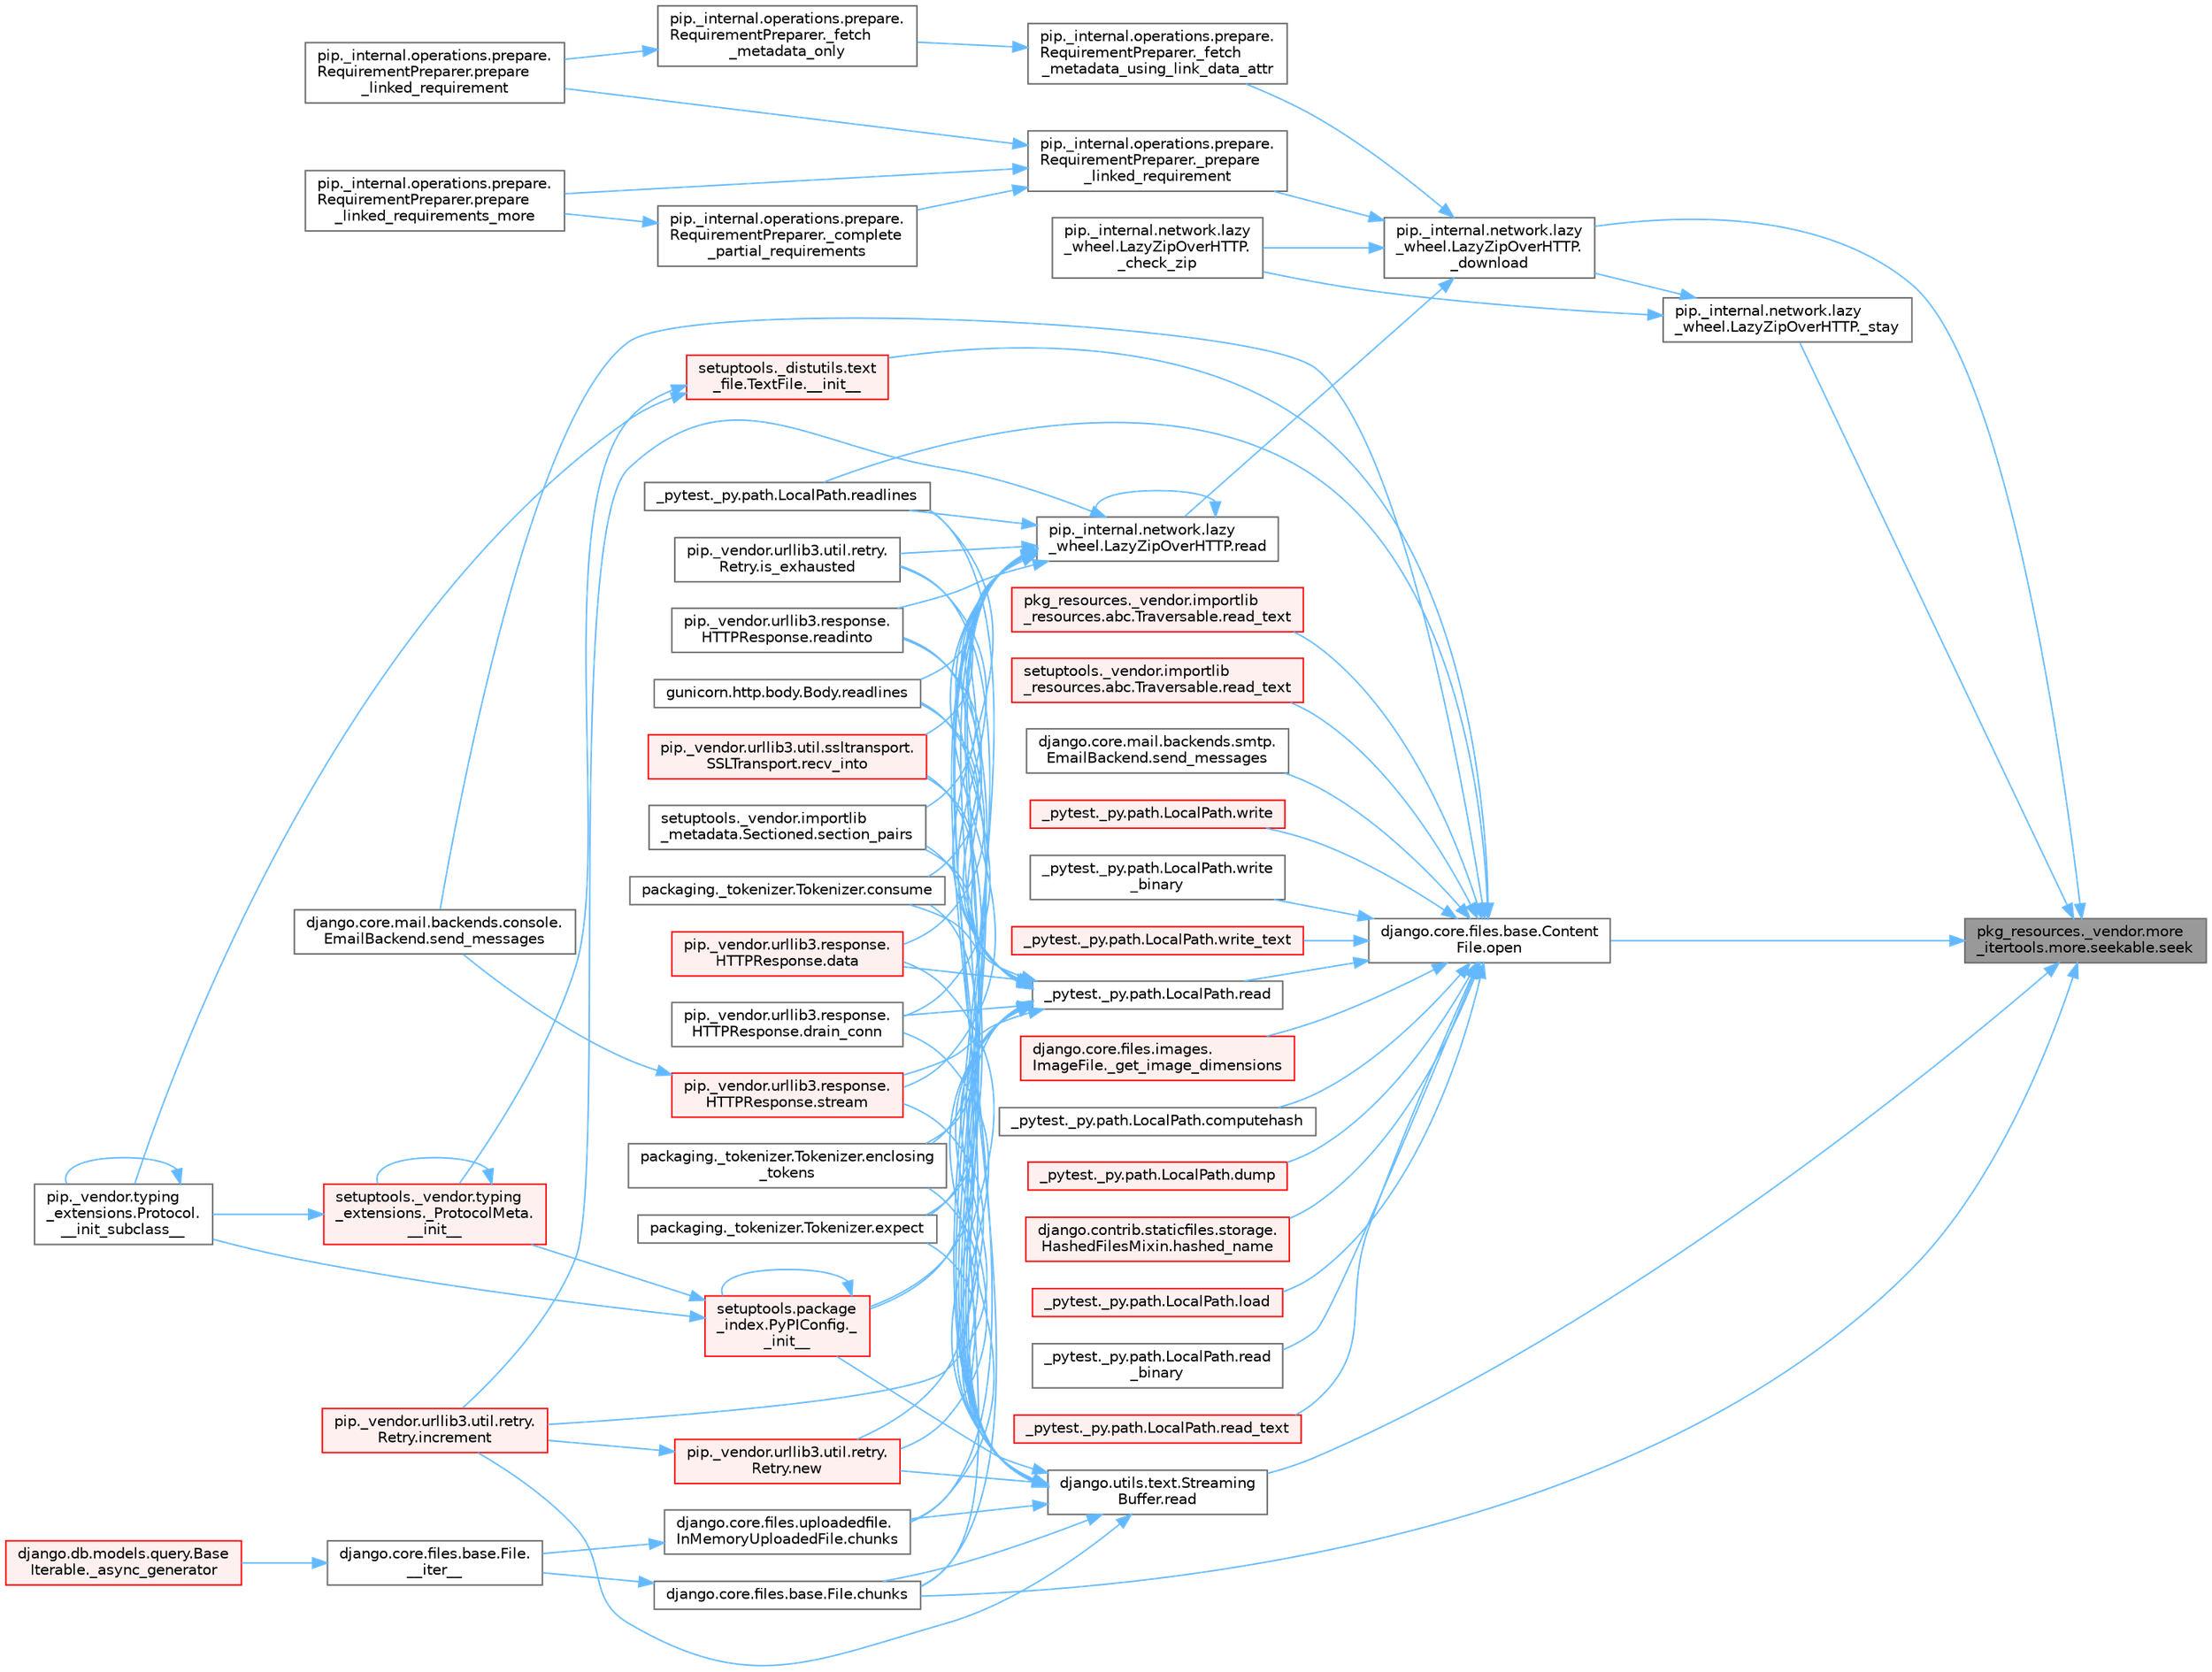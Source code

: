 digraph "pkg_resources._vendor.more_itertools.more.seekable.seek"
{
 // LATEX_PDF_SIZE
  bgcolor="transparent";
  edge [fontname=Helvetica,fontsize=10,labelfontname=Helvetica,labelfontsize=10];
  node [fontname=Helvetica,fontsize=10,shape=box,height=0.2,width=0.4];
  rankdir="RL";
  Node1 [id="Node000001",label="pkg_resources._vendor.more\l_itertools.more.seekable.seek",height=0.2,width=0.4,color="gray40", fillcolor="grey60", style="filled", fontcolor="black",tooltip=" "];
  Node1 -> Node2 [id="edge1_Node000001_Node000002",dir="back",color="steelblue1",style="solid",tooltip=" "];
  Node2 [id="Node000002",label="pip._internal.network.lazy\l_wheel.LazyZipOverHTTP.\l_download",height=0.2,width=0.4,color="grey40", fillcolor="white", style="filled",URL="$classpip_1_1__internal_1_1network_1_1lazy__wheel_1_1_lazy_zip_over_h_t_t_p.html#ad2434541dbceb1d56f3982d08a80a3ad",tooltip=" "];
  Node2 -> Node3 [id="edge2_Node000002_Node000003",dir="back",color="steelblue1",style="solid",tooltip=" "];
  Node3 [id="Node000003",label="pip._internal.network.lazy\l_wheel.LazyZipOverHTTP.\l_check_zip",height=0.2,width=0.4,color="grey40", fillcolor="white", style="filled",URL="$classpip_1_1__internal_1_1network_1_1lazy__wheel_1_1_lazy_zip_over_h_t_t_p.html#a488556c04cae72e3be28c1c04bf96667",tooltip=" "];
  Node2 -> Node4 [id="edge3_Node000002_Node000004",dir="back",color="steelblue1",style="solid",tooltip=" "];
  Node4 [id="Node000004",label="pip._internal.operations.prepare.\lRequirementPreparer._fetch\l_metadata_using_link_data_attr",height=0.2,width=0.4,color="grey40", fillcolor="white", style="filled",URL="$classpip_1_1__internal_1_1operations_1_1prepare_1_1_requirement_preparer.html#ae92578e6f2df74e25027d8f7ff89c0ce",tooltip=" "];
  Node4 -> Node5 [id="edge4_Node000004_Node000005",dir="back",color="steelblue1",style="solid",tooltip=" "];
  Node5 [id="Node000005",label="pip._internal.operations.prepare.\lRequirementPreparer._fetch\l_metadata_only",height=0.2,width=0.4,color="grey40", fillcolor="white", style="filled",URL="$classpip_1_1__internal_1_1operations_1_1prepare_1_1_requirement_preparer.html#aefe70fa4da92eccfe798e4a0585ed68c",tooltip=" "];
  Node5 -> Node6 [id="edge5_Node000005_Node000006",dir="back",color="steelblue1",style="solid",tooltip=" "];
  Node6 [id="Node000006",label="pip._internal.operations.prepare.\lRequirementPreparer.prepare\l_linked_requirement",height=0.2,width=0.4,color="grey40", fillcolor="white", style="filled",URL="$classpip_1_1__internal_1_1operations_1_1prepare_1_1_requirement_preparer.html#a8d120986c2bd2e9690aeb865f508be91",tooltip=" "];
  Node2 -> Node7 [id="edge6_Node000002_Node000007",dir="back",color="steelblue1",style="solid",tooltip=" "];
  Node7 [id="Node000007",label="pip._internal.operations.prepare.\lRequirementPreparer._prepare\l_linked_requirement",height=0.2,width=0.4,color="grey40", fillcolor="white", style="filled",URL="$classpip_1_1__internal_1_1operations_1_1prepare_1_1_requirement_preparer.html#a1dd825f0089e12140b034ff21ef38093",tooltip=" "];
  Node7 -> Node8 [id="edge7_Node000007_Node000008",dir="back",color="steelblue1",style="solid",tooltip=" "];
  Node8 [id="Node000008",label="pip._internal.operations.prepare.\lRequirementPreparer._complete\l_partial_requirements",height=0.2,width=0.4,color="grey40", fillcolor="white", style="filled",URL="$classpip_1_1__internal_1_1operations_1_1prepare_1_1_requirement_preparer.html#aab622d384cbec0045f3f25f5d9a38c47",tooltip=" "];
  Node8 -> Node9 [id="edge8_Node000008_Node000009",dir="back",color="steelblue1",style="solid",tooltip=" "];
  Node9 [id="Node000009",label="pip._internal.operations.prepare.\lRequirementPreparer.prepare\l_linked_requirements_more",height=0.2,width=0.4,color="grey40", fillcolor="white", style="filled",URL="$classpip_1_1__internal_1_1operations_1_1prepare_1_1_requirement_preparer.html#a396b18550205e1d5051fe34409545674",tooltip=" "];
  Node7 -> Node6 [id="edge9_Node000007_Node000006",dir="back",color="steelblue1",style="solid",tooltip=" "];
  Node7 -> Node9 [id="edge10_Node000007_Node000009",dir="back",color="steelblue1",style="solid",tooltip=" "];
  Node2 -> Node10 [id="edge11_Node000002_Node000010",dir="back",color="steelblue1",style="solid",tooltip=" "];
  Node10 [id="Node000010",label="pip._internal.network.lazy\l_wheel.LazyZipOverHTTP.read",height=0.2,width=0.4,color="grey40", fillcolor="white", style="filled",URL="$classpip_1_1__internal_1_1network_1_1lazy__wheel_1_1_lazy_zip_over_h_t_t_p.html#adb8837e292941df2568b4de4082ecf19",tooltip=" "];
  Node10 -> Node11 [id="edge12_Node000010_Node000011",dir="back",color="steelblue1",style="solid",tooltip=" "];
  Node11 [id="Node000011",label="setuptools.package\l_index.PyPIConfig._\l_init__",height=0.2,width=0.4,color="red", fillcolor="#FFF0F0", style="filled",URL="$classsetuptools_1_1package__index_1_1_py_p_i_config.html#aaaf43ad63ae6fe8ffed0e48774e437b6",tooltip=" "];
  Node11 -> Node12 [id="edge13_Node000011_Node000012",dir="back",color="steelblue1",style="solid",tooltip=" "];
  Node12 [id="Node000012",label="setuptools._vendor.typing\l_extensions._ProtocolMeta.\l__init__",height=0.2,width=0.4,color="red", fillcolor="#FFF0F0", style="filled",URL="$classsetuptools_1_1__vendor_1_1typing__extensions_1_1___protocol_meta.html#a7bbaff8ac6d19534b46bca363ee0b43a",tooltip=" "];
  Node12 -> Node12 [id="edge14_Node000012_Node000012",dir="back",color="steelblue1",style="solid",tooltip=" "];
  Node12 -> Node13 [id="edge15_Node000012_Node000013",dir="back",color="steelblue1",style="solid",tooltip=" "];
  Node13 [id="Node000013",label="pip._vendor.typing\l_extensions.Protocol.\l__init_subclass__",height=0.2,width=0.4,color="grey40", fillcolor="white", style="filled",URL="$classpip_1_1__vendor_1_1typing__extensions_1_1_protocol.html#a2916efc86cebb8aba6deb7fd30b33988",tooltip=" "];
  Node13 -> Node13 [id="edge16_Node000013_Node000013",dir="back",color="steelblue1",style="solid",tooltip=" "];
  Node11 -> Node11 [id="edge17_Node000011_Node000011",dir="back",color="steelblue1",style="solid",tooltip=" "];
  Node11 -> Node13 [id="edge18_Node000011_Node000013",dir="back",color="steelblue1",style="solid",tooltip=" "];
  Node10 -> Node43 [id="edge19_Node000010_Node000043",dir="back",color="steelblue1",style="solid",tooltip=" "];
  Node43 [id="Node000043",label="django.core.files.base.File.chunks",height=0.2,width=0.4,color="grey40", fillcolor="white", style="filled",URL="$classdjango_1_1core_1_1files_1_1base_1_1_file.html#ad17ccdad55ee2a18e7b9e3911ee8ebcb",tooltip=" "];
  Node43 -> Node44 [id="edge20_Node000043_Node000044",dir="back",color="steelblue1",style="solid",tooltip=" "];
  Node44 [id="Node000044",label="django.core.files.base.File.\l__iter__",height=0.2,width=0.4,color="grey40", fillcolor="white", style="filled",URL="$classdjango_1_1core_1_1files_1_1base_1_1_file.html#a94e9f6e2b4daf2db37d08c11ec8a4a7e",tooltip=" "];
  Node44 -> Node45 [id="edge21_Node000044_Node000045",dir="back",color="steelblue1",style="solid",tooltip=" "];
  Node45 [id="Node000045",label="django.db.models.query.Base\lIterable._async_generator",height=0.2,width=0.4,color="red", fillcolor="#FFF0F0", style="filled",URL="$classdjango_1_1db_1_1models_1_1query_1_1_base_iterable.html#a3ecc2267976bc6628d1fe84d78355144",tooltip=" "];
  Node10 -> Node47 [id="edge22_Node000010_Node000047",dir="back",color="steelblue1",style="solid",tooltip=" "];
  Node47 [id="Node000047",label="django.core.files.uploadedfile.\lInMemoryUploadedFile.chunks",height=0.2,width=0.4,color="grey40", fillcolor="white", style="filled",URL="$classdjango_1_1core_1_1files_1_1uploadedfile_1_1_in_memory_uploaded_file.html#adc0e015945bc5d33673ec1d0f2b73074",tooltip=" "];
  Node47 -> Node44 [id="edge23_Node000047_Node000044",dir="back",color="steelblue1",style="solid",tooltip=" "];
  Node10 -> Node48 [id="edge24_Node000010_Node000048",dir="back",color="steelblue1",style="solid",tooltip=" "];
  Node48 [id="Node000048",label="packaging._tokenizer.Tokenizer.consume",height=0.2,width=0.4,color="grey40", fillcolor="white", style="filled",URL="$classpackaging_1_1__tokenizer_1_1_tokenizer.html#aff74eaccaae690982aaaba5cb9a4d051",tooltip=" "];
  Node10 -> Node49 [id="edge25_Node000010_Node000049",dir="back",color="steelblue1",style="solid",tooltip=" "];
  Node49 [id="Node000049",label="pip._vendor.urllib3.response.\lHTTPResponse.data",height=0.2,width=0.4,color="red", fillcolor="#FFF0F0", style="filled",URL="$classpip_1_1__vendor_1_1urllib3_1_1response_1_1_h_t_t_p_response.html#abf3c538704803faf453331b0031f3bdd",tooltip=" "];
  Node10 -> Node751 [id="edge26_Node000010_Node000751",dir="back",color="steelblue1",style="solid",tooltip=" "];
  Node751 [id="Node000751",label="pip._vendor.urllib3.response.\lHTTPResponse.drain_conn",height=0.2,width=0.4,color="grey40", fillcolor="white", style="filled",URL="$classpip_1_1__vendor_1_1urllib3_1_1response_1_1_h_t_t_p_response.html#ad5ca98b71fbb5094f5db062b07b26eb1",tooltip=" "];
  Node10 -> Node752 [id="edge27_Node000010_Node000752",dir="back",color="steelblue1",style="solid",tooltip=" "];
  Node752 [id="Node000752",label="packaging._tokenizer.Tokenizer.enclosing\l_tokens",height=0.2,width=0.4,color="grey40", fillcolor="white", style="filled",URL="$classpackaging_1_1__tokenizer_1_1_tokenizer.html#a27f8cfa7a5ed91e0cba1923b9b18da3d",tooltip=" "];
  Node10 -> Node753 [id="edge28_Node000010_Node000753",dir="back",color="steelblue1",style="solid",tooltip=" "];
  Node753 [id="Node000753",label="packaging._tokenizer.Tokenizer.expect",height=0.2,width=0.4,color="grey40", fillcolor="white", style="filled",URL="$classpackaging_1_1__tokenizer_1_1_tokenizer.html#a151b21b99f387eddd422cd0dcf2064dd",tooltip=" "];
  Node10 -> Node473 [id="edge29_Node000010_Node000473",dir="back",color="steelblue1",style="solid",tooltip=" "];
  Node473 [id="Node000473",label="pip._vendor.urllib3.util.retry.\lRetry.increment",height=0.2,width=0.4,color="red", fillcolor="#FFF0F0", style="filled",URL="$classpip_1_1__vendor_1_1urllib3_1_1util_1_1retry_1_1_retry.html#a88dd993ccb2ef4b2bfa9ad0571374b12",tooltip=" "];
  Node10 -> Node754 [id="edge30_Node000010_Node000754",dir="back",color="steelblue1",style="solid",tooltip=" "];
  Node754 [id="Node000754",label="pip._vendor.urllib3.util.retry.\lRetry.is_exhausted",height=0.2,width=0.4,color="grey40", fillcolor="white", style="filled",URL="$classpip_1_1__vendor_1_1urllib3_1_1util_1_1retry_1_1_retry.html#ad8d42bd72e35f497daf9a0359560969d",tooltip=" "];
  Node10 -> Node755 [id="edge31_Node000010_Node000755",dir="back",color="steelblue1",style="solid",tooltip=" "];
  Node755 [id="Node000755",label="pip._vendor.urllib3.util.retry.\lRetry.new",height=0.2,width=0.4,color="red", fillcolor="#FFF0F0", style="filled",URL="$classpip_1_1__vendor_1_1urllib3_1_1util_1_1retry_1_1_retry.html#ab806585412b9d9b3c0d882fb4bd8d3c0",tooltip=" "];
  Node755 -> Node473 [id="edge32_Node000755_Node000473",dir="back",color="steelblue1",style="solid",tooltip=" "];
  Node10 -> Node10 [id="edge33_Node000010_Node000010",dir="back",color="steelblue1",style="solid",tooltip=" "];
  Node10 -> Node784 [id="edge34_Node000010_Node000784",dir="back",color="steelblue1",style="solid",tooltip=" "];
  Node784 [id="Node000784",label="pip._vendor.urllib3.response.\lHTTPResponse.readinto",height=0.2,width=0.4,color="grey40", fillcolor="white", style="filled",URL="$classpip_1_1__vendor_1_1urllib3_1_1response_1_1_h_t_t_p_response.html#a0988b6687696efed2e04f897eab47ac4",tooltip=" "];
  Node10 -> Node785 [id="edge35_Node000010_Node000785",dir="back",color="steelblue1",style="solid",tooltip=" "];
  Node785 [id="Node000785",label="_pytest._py.path.LocalPath.readlines",height=0.2,width=0.4,color="grey40", fillcolor="white", style="filled",URL="$class__pytest_1_1__py_1_1path_1_1_local_path.html#ab4ae86092b85919c6d43e793d049c3b3",tooltip=" "];
  Node10 -> Node786 [id="edge36_Node000010_Node000786",dir="back",color="steelblue1",style="solid",tooltip=" "];
  Node786 [id="Node000786",label="gunicorn.http.body.Body.readlines",height=0.2,width=0.4,color="grey40", fillcolor="white", style="filled",URL="$classgunicorn_1_1http_1_1body_1_1_body.html#adfec992d9fa8fbca15e35ea1ad4fae63",tooltip=" "];
  Node10 -> Node787 [id="edge37_Node000010_Node000787",dir="back",color="steelblue1",style="solid",tooltip=" "];
  Node787 [id="Node000787",label="pip._vendor.urllib3.util.ssltransport.\lSSLTransport.recv_into",height=0.2,width=0.4,color="red", fillcolor="#FFF0F0", style="filled",URL="$classpip_1_1__vendor_1_1urllib3_1_1util_1_1ssltransport_1_1_s_s_l_transport.html#a9d8da497d2fe869c1f3f9ad1de30fd0c",tooltip=" "];
  Node10 -> Node788 [id="edge38_Node000010_Node000788",dir="back",color="steelblue1",style="solid",tooltip=" "];
  Node788 [id="Node000788",label="setuptools._vendor.importlib\l_metadata.Sectioned.section_pairs",height=0.2,width=0.4,color="grey40", fillcolor="white", style="filled",URL="$classsetuptools_1_1__vendor_1_1importlib__metadata_1_1_sectioned.html#a1a649cd858c63bbcb2016883995ae6a7",tooltip=" "];
  Node10 -> Node193 [id="edge39_Node000010_Node000193",dir="back",color="steelblue1",style="solid",tooltip=" "];
  Node193 [id="Node000193",label="pip._vendor.urllib3.response.\lHTTPResponse.stream",height=0.2,width=0.4,color="red", fillcolor="#FFF0F0", style="filled",URL="$classpip_1_1__vendor_1_1urllib3_1_1response_1_1_h_t_t_p_response.html#a8d802b25f09dd341838a1d631ffc4f62",tooltip=" "];
  Node193 -> Node1302 [id="edge40_Node000193_Node001302",dir="back",color="steelblue1",style="solid",tooltip=" "];
  Node1302 [id="Node001302",label="django.core.mail.backends.console.\lEmailBackend.send_messages",height=0.2,width=0.4,color="grey40", fillcolor="white", style="filled",URL="$classdjango_1_1core_1_1mail_1_1backends_1_1console_1_1_email_backend.html#ae3c7f922df87a228638e98cbb97a3deb",tooltip=" "];
  Node1 -> Node1050 [id="edge41_Node000001_Node001050",dir="back",color="steelblue1",style="solid",tooltip=" "];
  Node1050 [id="Node001050",label="pip._internal.network.lazy\l_wheel.LazyZipOverHTTP._stay",height=0.2,width=0.4,color="grey40", fillcolor="white", style="filled",URL="$classpip_1_1__internal_1_1network_1_1lazy__wheel_1_1_lazy_zip_over_h_t_t_p.html#a757f463c119369d7ac94764fa5d8b053",tooltip=" "];
  Node1050 -> Node3 [id="edge42_Node001050_Node000003",dir="back",color="steelblue1",style="solid",tooltip=" "];
  Node1050 -> Node2 [id="edge43_Node001050_Node000002",dir="back",color="steelblue1",style="solid",tooltip=" "];
  Node1 -> Node43 [id="edge44_Node000001_Node000043",dir="back",color="steelblue1",style="solid",tooltip=" "];
  Node1 -> Node1051 [id="edge45_Node000001_Node001051",dir="back",color="steelblue1",style="solid",tooltip=" "];
  Node1051 [id="Node001051",label="django.core.files.base.Content\lFile.open",height=0.2,width=0.4,color="grey40", fillcolor="white", style="filled",URL="$classdjango_1_1core_1_1files_1_1base_1_1_content_file.html#a2d9c2fb349c078834c401c23b3b10250",tooltip=" "];
  Node1051 -> Node106 [id="edge46_Node001051_Node000106",dir="back",color="steelblue1",style="solid",tooltip=" "];
  Node106 [id="Node000106",label="setuptools._distutils.text\l_file.TextFile.__init__",height=0.2,width=0.4,color="red", fillcolor="#FFF0F0", style="filled",URL="$classsetuptools_1_1__distutils_1_1text__file_1_1_text_file.html#aeb26f34e394b4e658295391382cc8813",tooltip=" "];
  Node106 -> Node12 [id="edge47_Node000106_Node000012",dir="back",color="steelblue1",style="solid",tooltip=" "];
  Node106 -> Node13 [id="edge48_Node000106_Node000013",dir="back",color="steelblue1",style="solid",tooltip=" "];
  Node1051 -> Node107 [id="edge49_Node001051_Node000107",dir="back",color="steelblue1",style="solid",tooltip=" "];
  Node107 [id="Node000107",label="django.core.files.images.\lImageFile._get_image_dimensions",height=0.2,width=0.4,color="red", fillcolor="#FFF0F0", style="filled",URL="$classdjango_1_1core_1_1files_1_1images_1_1_image_file.html#a2832e2235f63c851f4652a4ea59ec924",tooltip=" "];
  Node1051 -> Node779 [id="edge50_Node001051_Node000779",dir="back",color="steelblue1",style="solid",tooltip=" "];
  Node779 [id="Node000779",label="_pytest._py.path.LocalPath.computehash",height=0.2,width=0.4,color="grey40", fillcolor="white", style="filled",URL="$class__pytest_1_1__py_1_1path_1_1_local_path.html#aa82d067bed26e6655d315d858254160b",tooltip=" "];
  Node1051 -> Node780 [id="edge51_Node001051_Node000780",dir="back",color="steelblue1",style="solid",tooltip=" "];
  Node780 [id="Node000780",label="_pytest._py.path.LocalPath.dump",height=0.2,width=0.4,color="red", fillcolor="#FFF0F0", style="filled",URL="$class__pytest_1_1__py_1_1path_1_1_local_path.html#a2f45e7b54f2823ed6746a19107ae68b4",tooltip=" "];
  Node1051 -> Node588 [id="edge52_Node001051_Node000588",dir="back",color="steelblue1",style="solid",tooltip=" "];
  Node588 [id="Node000588",label="django.contrib.staticfiles.storage.\lHashedFilesMixin.hashed_name",height=0.2,width=0.4,color="red", fillcolor="#FFF0F0", style="filled",URL="$classdjango_1_1contrib_1_1staticfiles_1_1storage_1_1_hashed_files_mixin.html#aa30283e5d1a2177cf975b44ae95e45e4",tooltip=" "];
  Node1051 -> Node782 [id="edge53_Node001051_Node000782",dir="back",color="steelblue1",style="solid",tooltip=" "];
  Node782 [id="Node000782",label="_pytest._py.path.LocalPath.load",height=0.2,width=0.4,color="red", fillcolor="#FFF0F0", style="filled",URL="$class__pytest_1_1__py_1_1path_1_1_local_path.html#a284b118886fe9a033c146647826faf72",tooltip=" "];
  Node1051 -> Node783 [id="edge54_Node001051_Node000783",dir="back",color="steelblue1",style="solid",tooltip=" "];
  Node783 [id="Node000783",label="_pytest._py.path.LocalPath.read",height=0.2,width=0.4,color="grey40", fillcolor="white", style="filled",URL="$class__pytest_1_1__py_1_1path_1_1_local_path.html#a8640b65f715ce8a258379deb78a68fd8",tooltip=" "];
  Node783 -> Node11 [id="edge55_Node000783_Node000011",dir="back",color="steelblue1",style="solid",tooltip=" "];
  Node783 -> Node43 [id="edge56_Node000783_Node000043",dir="back",color="steelblue1",style="solid",tooltip=" "];
  Node783 -> Node47 [id="edge57_Node000783_Node000047",dir="back",color="steelblue1",style="solid",tooltip=" "];
  Node783 -> Node48 [id="edge58_Node000783_Node000048",dir="back",color="steelblue1",style="solid",tooltip=" "];
  Node783 -> Node49 [id="edge59_Node000783_Node000049",dir="back",color="steelblue1",style="solid",tooltip=" "];
  Node783 -> Node751 [id="edge60_Node000783_Node000751",dir="back",color="steelblue1",style="solid",tooltip=" "];
  Node783 -> Node752 [id="edge61_Node000783_Node000752",dir="back",color="steelblue1",style="solid",tooltip=" "];
  Node783 -> Node753 [id="edge62_Node000783_Node000753",dir="back",color="steelblue1",style="solid",tooltip=" "];
  Node783 -> Node473 [id="edge63_Node000783_Node000473",dir="back",color="steelblue1",style="solid",tooltip=" "];
  Node783 -> Node754 [id="edge64_Node000783_Node000754",dir="back",color="steelblue1",style="solid",tooltip=" "];
  Node783 -> Node755 [id="edge65_Node000783_Node000755",dir="back",color="steelblue1",style="solid",tooltip=" "];
  Node783 -> Node784 [id="edge66_Node000783_Node000784",dir="back",color="steelblue1",style="solid",tooltip=" "];
  Node783 -> Node785 [id="edge67_Node000783_Node000785",dir="back",color="steelblue1",style="solid",tooltip=" "];
  Node783 -> Node786 [id="edge68_Node000783_Node000786",dir="back",color="steelblue1",style="solid",tooltip=" "];
  Node783 -> Node787 [id="edge69_Node000783_Node000787",dir="back",color="steelblue1",style="solid",tooltip=" "];
  Node783 -> Node788 [id="edge70_Node000783_Node000788",dir="back",color="steelblue1",style="solid",tooltip=" "];
  Node783 -> Node193 [id="edge71_Node000783_Node000193",dir="back",color="steelblue1",style="solid",tooltip=" "];
  Node1051 -> Node789 [id="edge72_Node001051_Node000789",dir="back",color="steelblue1",style="solid",tooltip=" "];
  Node789 [id="Node000789",label="_pytest._py.path.LocalPath.read\l_binary",height=0.2,width=0.4,color="grey40", fillcolor="white", style="filled",URL="$class__pytest_1_1__py_1_1path_1_1_local_path.html#adc47986c47c70f2b5889b85af157cd59",tooltip=" "];
  Node1051 -> Node790 [id="edge73_Node001051_Node000790",dir="back",color="steelblue1",style="solid",tooltip=" "];
  Node790 [id="Node000790",label="_pytest._py.path.LocalPath.read_text",height=0.2,width=0.4,color="red", fillcolor="#FFF0F0", style="filled",URL="$class__pytest_1_1__py_1_1path_1_1_local_path.html#aea3efa14b998c32e27f6604263858398",tooltip=" "];
  Node1051 -> Node1052 [id="edge74_Node001051_Node001052",dir="back",color="steelblue1",style="solid",tooltip=" "];
  Node1052 [id="Node001052",label="pkg_resources._vendor.importlib\l_resources.abc.Traversable.read_text",height=0.2,width=0.4,color="red", fillcolor="#FFF0F0", style="filled",URL="$classpkg__resources_1_1__vendor_1_1importlib__resources_1_1abc_1_1_traversable.html#a2fa0982edeea4b5f1a38953c1d81f10b",tooltip=" "];
  Node1051 -> Node1301 [id="edge75_Node001051_Node001301",dir="back",color="steelblue1",style="solid",tooltip=" "];
  Node1301 [id="Node001301",label="setuptools._vendor.importlib\l_resources.abc.Traversable.read_text",height=0.2,width=0.4,color="red", fillcolor="#FFF0F0", style="filled",URL="$classsetuptools_1_1__vendor_1_1importlib__resources_1_1abc_1_1_traversable.html#aee408e70fdcc58915b97b67f3dd981a3",tooltip=" "];
  Node1051 -> Node785 [id="edge76_Node001051_Node000785",dir="back",color="steelblue1",style="solid",tooltip=" "];
  Node1051 -> Node1302 [id="edge77_Node001051_Node001302",dir="back",color="steelblue1",style="solid",tooltip=" "];
  Node1051 -> Node1303 [id="edge78_Node001051_Node001303",dir="back",color="steelblue1",style="solid",tooltip=" "];
  Node1303 [id="Node001303",label="django.core.mail.backends.smtp.\lEmailBackend.send_messages",height=0.2,width=0.4,color="grey40", fillcolor="white", style="filled",URL="$classdjango_1_1core_1_1mail_1_1backends_1_1smtp_1_1_email_backend.html#a0d829964e867581b24047266e5c3dca6",tooltip=" "];
  Node1051 -> Node1304 [id="edge79_Node001051_Node001304",dir="back",color="steelblue1",style="solid",tooltip=" "];
  Node1304 [id="Node001304",label="_pytest._py.path.LocalPath.write",height=0.2,width=0.4,color="red", fillcolor="#FFF0F0", style="filled",URL="$class__pytest_1_1__py_1_1path_1_1_local_path.html#a8f782fcf3e7b991a42259724f3d25de2",tooltip=" "];
  Node1051 -> Node1305 [id="edge80_Node001051_Node001305",dir="back",color="steelblue1",style="solid",tooltip=" "];
  Node1305 [id="Node001305",label="_pytest._py.path.LocalPath.write\l_binary",height=0.2,width=0.4,color="grey40", fillcolor="white", style="filled",URL="$class__pytest_1_1__py_1_1path_1_1_local_path.html#a7534a4f27649c991dcbf86175776d5d9",tooltip=" "];
  Node1051 -> Node1306 [id="edge81_Node001051_Node001306",dir="back",color="steelblue1",style="solid",tooltip=" "];
  Node1306 [id="Node001306",label="_pytest._py.path.LocalPath.write_text",height=0.2,width=0.4,color="red", fillcolor="#FFF0F0", style="filled",URL="$class__pytest_1_1__py_1_1path_1_1_local_path.html#aa5dd623ba884ffb1a61b8a65bfb38d1f",tooltip=" "];
  Node1 -> Node2853 [id="edge82_Node000001_Node002853",dir="back",color="steelblue1",style="solid",tooltip=" "];
  Node2853 [id="Node002853",label="django.utils.text.Streaming\lBuffer.read",height=0.2,width=0.4,color="grey40", fillcolor="white", style="filled",URL="$classdjango_1_1utils_1_1text_1_1_streaming_buffer.html#a0d8c76cbb45b290915e65a79dabe0d7b",tooltip=" "];
  Node2853 -> Node11 [id="edge83_Node002853_Node000011",dir="back",color="steelblue1",style="solid",tooltip=" "];
  Node2853 -> Node43 [id="edge84_Node002853_Node000043",dir="back",color="steelblue1",style="solid",tooltip=" "];
  Node2853 -> Node47 [id="edge85_Node002853_Node000047",dir="back",color="steelblue1",style="solid",tooltip=" "];
  Node2853 -> Node48 [id="edge86_Node002853_Node000048",dir="back",color="steelblue1",style="solid",tooltip=" "];
  Node2853 -> Node49 [id="edge87_Node002853_Node000049",dir="back",color="steelblue1",style="solid",tooltip=" "];
  Node2853 -> Node751 [id="edge88_Node002853_Node000751",dir="back",color="steelblue1",style="solid",tooltip=" "];
  Node2853 -> Node752 [id="edge89_Node002853_Node000752",dir="back",color="steelblue1",style="solid",tooltip=" "];
  Node2853 -> Node753 [id="edge90_Node002853_Node000753",dir="back",color="steelblue1",style="solid",tooltip=" "];
  Node2853 -> Node473 [id="edge91_Node002853_Node000473",dir="back",color="steelblue1",style="solid",tooltip=" "];
  Node2853 -> Node754 [id="edge92_Node002853_Node000754",dir="back",color="steelblue1",style="solid",tooltip=" "];
  Node2853 -> Node755 [id="edge93_Node002853_Node000755",dir="back",color="steelblue1",style="solid",tooltip=" "];
  Node2853 -> Node784 [id="edge94_Node002853_Node000784",dir="back",color="steelblue1",style="solid",tooltip=" "];
  Node2853 -> Node785 [id="edge95_Node002853_Node000785",dir="back",color="steelblue1",style="solid",tooltip=" "];
  Node2853 -> Node786 [id="edge96_Node002853_Node000786",dir="back",color="steelblue1",style="solid",tooltip=" "];
  Node2853 -> Node787 [id="edge97_Node002853_Node000787",dir="back",color="steelblue1",style="solid",tooltip=" "];
  Node2853 -> Node788 [id="edge98_Node002853_Node000788",dir="back",color="steelblue1",style="solid",tooltip=" "];
  Node2853 -> Node193 [id="edge99_Node002853_Node000193",dir="back",color="steelblue1",style="solid",tooltip=" "];
}
